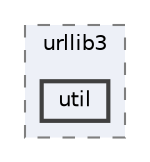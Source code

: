 digraph "C:/Users/LukeMabie/documents/Development/Password_Saver_Using_Django-master/venv/Lib/site-packages/pip/_vendor/urllib3/util"
{
 // LATEX_PDF_SIZE
  bgcolor="transparent";
  edge [fontname=Helvetica,fontsize=10,labelfontname=Helvetica,labelfontsize=10];
  node [fontname=Helvetica,fontsize=10,shape=box,height=0.2,width=0.4];
  compound=true
  subgraph clusterdir_aa34faaa9fda7df4d73ec513a1a183ed {
    graph [ bgcolor="#edf0f7", pencolor="grey50", label="urllib3", fontname=Helvetica,fontsize=10 style="filled,dashed", URL="dir_aa34faaa9fda7df4d73ec513a1a183ed.html",tooltip=""]
  dir_1af3930ec6d6d98fc18f045a85c71729 [label="util", fillcolor="#edf0f7", color="grey25", style="filled,bold", URL="dir_1af3930ec6d6d98fc18f045a85c71729.html",tooltip=""];
  }
}
